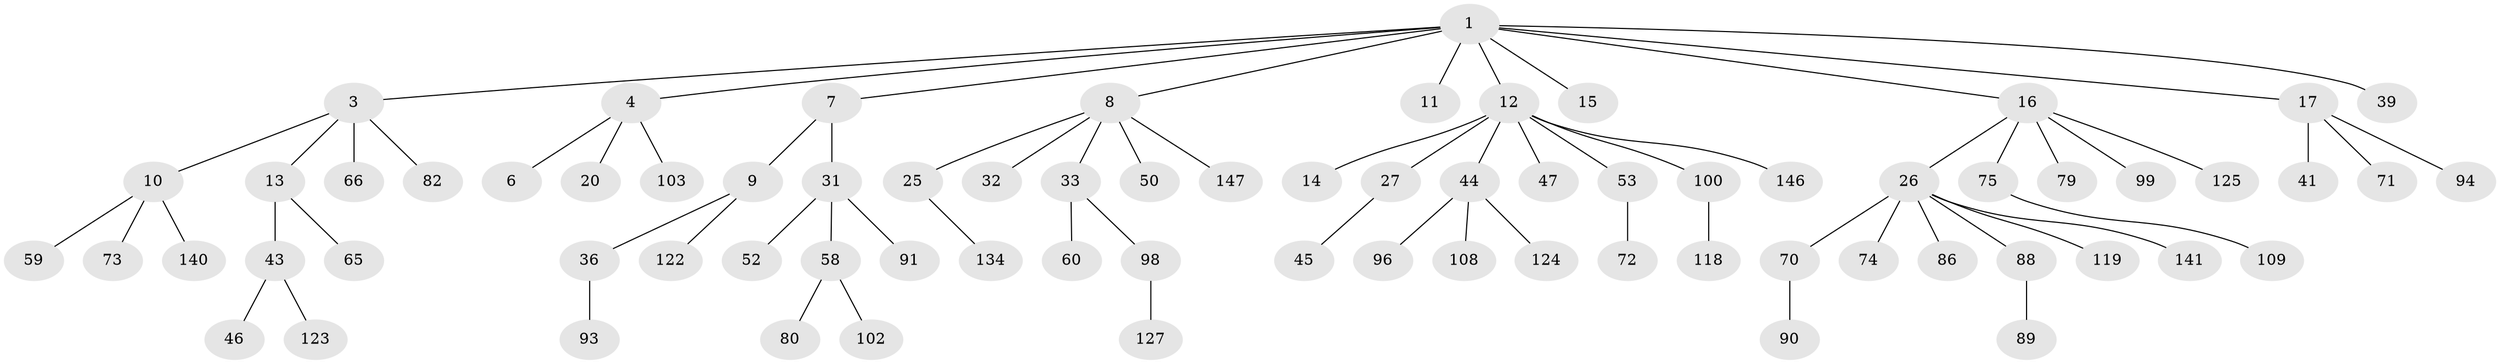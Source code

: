 // original degree distribution, {6: 0.02702702702702703, 4: 0.08108108108108109, 3: 0.12837837837837837, 2: 0.2702702702702703, 5: 0.02027027027027027, 1: 0.47297297297297297}
// Generated by graph-tools (version 1.1) at 2025/19/03/04/25 18:19:24]
// undirected, 74 vertices, 73 edges
graph export_dot {
graph [start="1"]
  node [color=gray90,style=filled];
  1 [super="+2"];
  3 [super="+5"];
  4;
  6 [super="+81"];
  7 [super="+23+28"];
  8 [super="+21+24+84+83"];
  9;
  10 [super="+38+77"];
  11 [super="+64"];
  12 [super="+57+22"];
  13 [super="+30+78"];
  14;
  15 [super="+139"];
  16 [super="+19+48"];
  17 [super="+18"];
  20 [super="+42+106"];
  25;
  26 [super="+29"];
  27 [super="+62"];
  31 [super="+34+37"];
  32 [super="+116+92"];
  33;
  36 [super="+55"];
  39;
  41;
  43;
  44 [super="+87"];
  45;
  46 [super="+104"];
  47;
  50 [super="+56"];
  52 [super="+63"];
  53 [super="+143"];
  58 [super="+97"];
  59;
  60 [super="+61"];
  65 [super="+76"];
  66 [super="+113"];
  70 [super="+85"];
  71;
  72;
  73;
  74;
  75;
  79 [super="+138"];
  80 [super="+120"];
  82 [super="+137+110+117"];
  86;
  88;
  89;
  90;
  91;
  93;
  94;
  96 [super="+115"];
  98;
  99 [super="+142"];
  100;
  102;
  103 [super="+121+105"];
  108;
  109 [super="+114"];
  118;
  119;
  122;
  123;
  124 [super="+144+132"];
  125;
  127 [super="+130"];
  134;
  140;
  141;
  146;
  147;
  1 -- 7;
  1 -- 12;
  1 -- 15;
  1 -- 17;
  1 -- 39;
  1 -- 16;
  1 -- 3;
  1 -- 4;
  1 -- 8;
  1 -- 11;
  3 -- 13;
  3 -- 66;
  3 -- 10;
  3 -- 82;
  4 -- 6;
  4 -- 20;
  4 -- 103;
  7 -- 9;
  7 -- 31;
  8 -- 25;
  8 -- 32;
  8 -- 147;
  8 -- 50;
  8 -- 33;
  9 -- 36;
  9 -- 122;
  10 -- 59;
  10 -- 73;
  10 -- 140;
  12 -- 14;
  12 -- 44;
  12 -- 53;
  12 -- 146;
  12 -- 100;
  12 -- 27;
  12 -- 47;
  13 -- 65;
  13 -- 43;
  16 -- 99;
  16 -- 26;
  16 -- 75;
  16 -- 125;
  16 -- 79;
  17 -- 71;
  17 -- 94;
  17 -- 41;
  25 -- 134;
  26 -- 119;
  26 -- 141;
  26 -- 74;
  26 -- 86;
  26 -- 70;
  26 -- 88;
  27 -- 45;
  31 -- 52;
  31 -- 58;
  31 -- 91;
  33 -- 60;
  33 -- 98;
  36 -- 93;
  43 -- 46;
  43 -- 123;
  44 -- 124;
  44 -- 96;
  44 -- 108;
  53 -- 72;
  58 -- 80;
  58 -- 102;
  70 -- 90;
  75 -- 109;
  88 -- 89;
  98 -- 127;
  100 -- 118;
}

